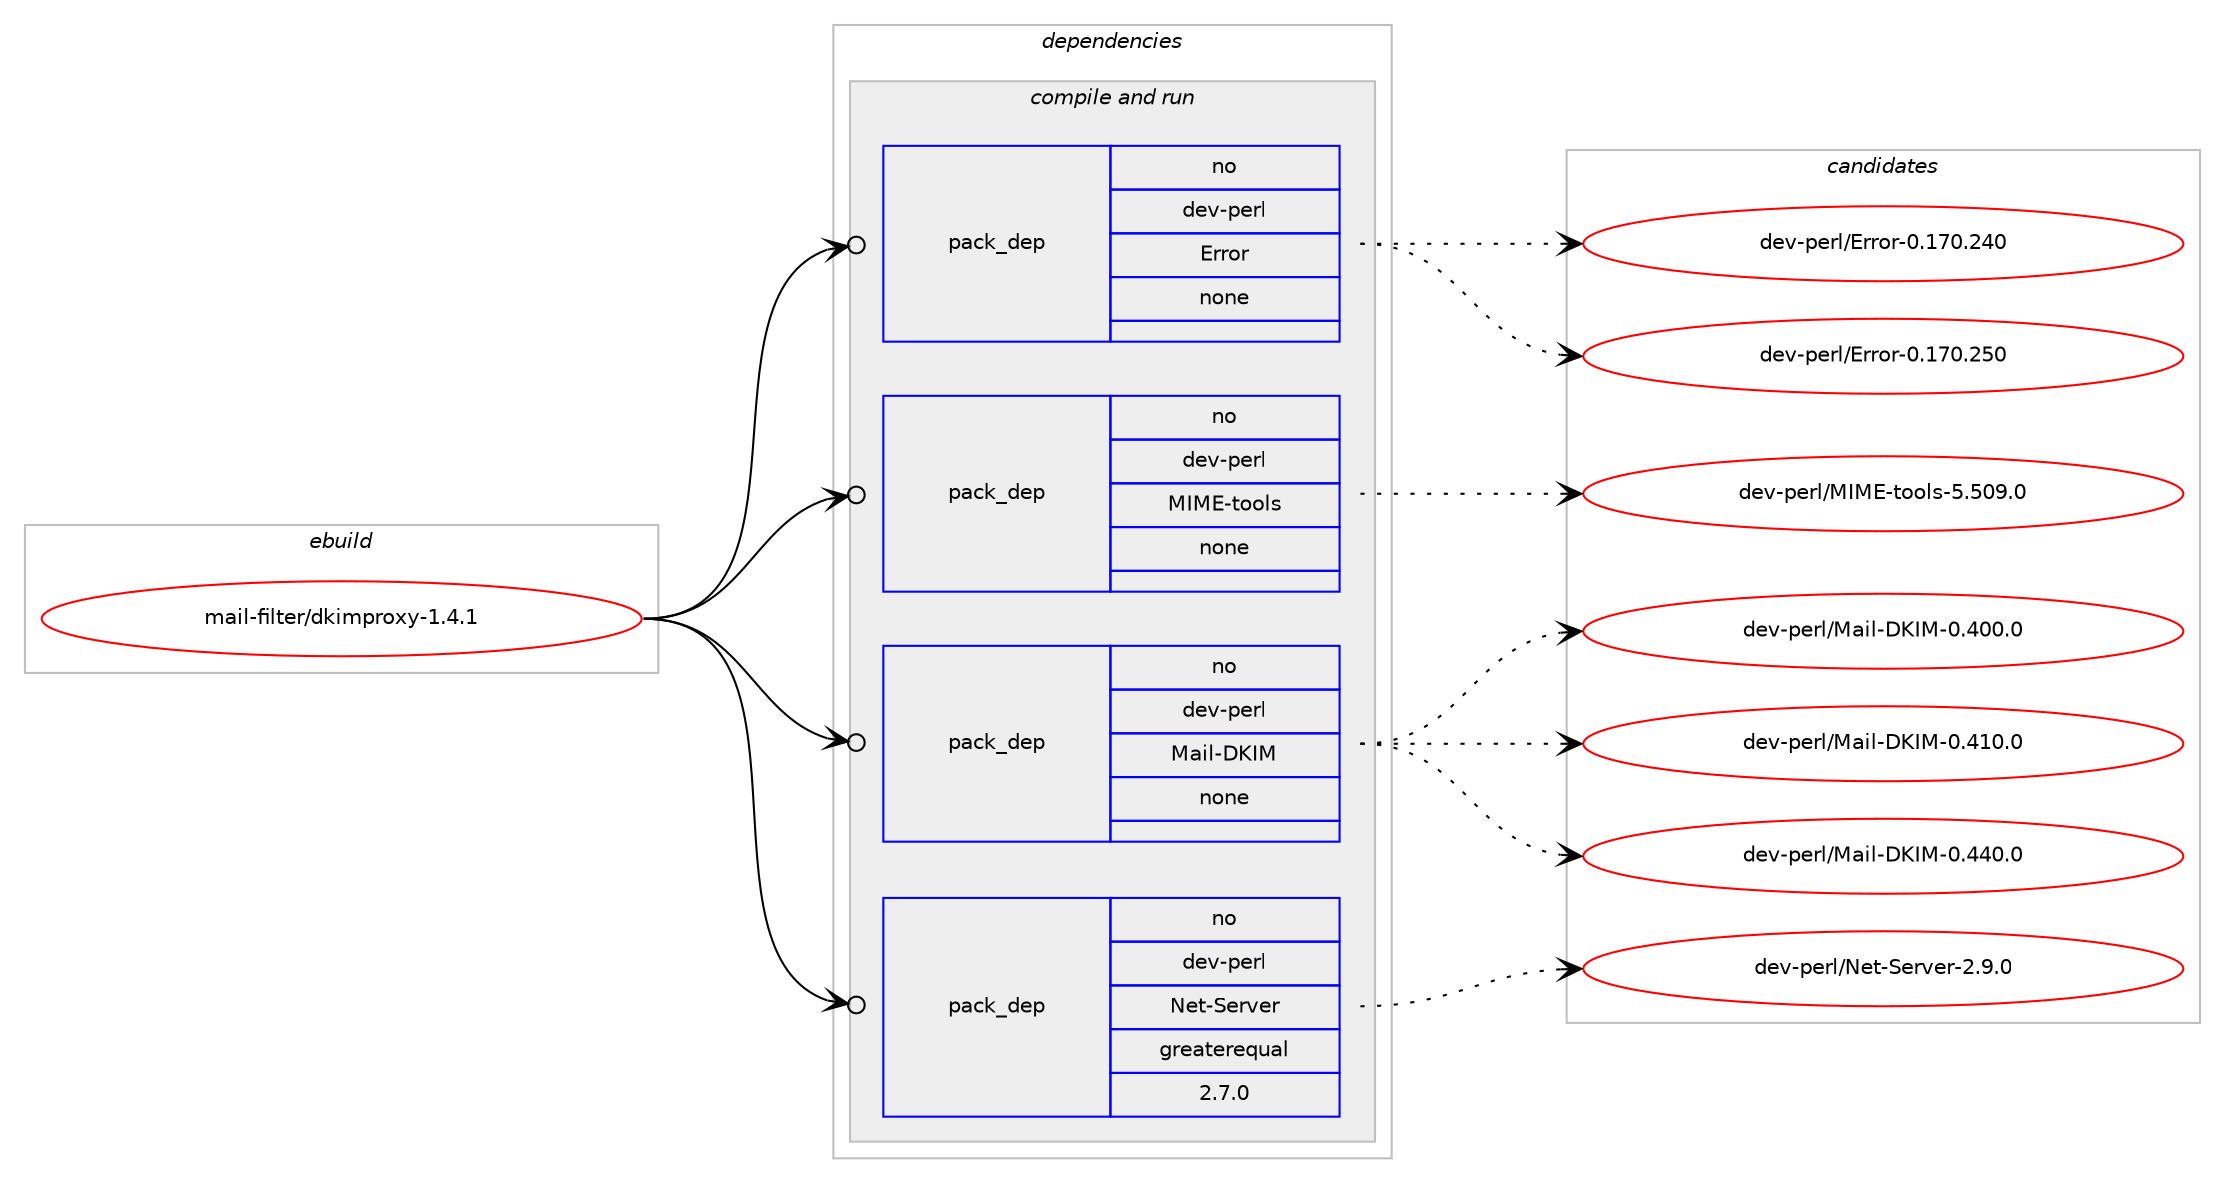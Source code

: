 digraph prolog {

# *************
# Graph options
# *************

newrank=true;
concentrate=true;
compound=true;
graph [rankdir=LR,fontname=Helvetica,fontsize=10,ranksep=1.5];#, ranksep=2.5, nodesep=0.2];
edge  [arrowhead=vee];
node  [fontname=Helvetica,fontsize=10];

# **********
# The ebuild
# **********

subgraph cluster_leftcol {
color=gray;
rank=same;
label=<<i>ebuild</i>>;
id [label="mail-filter/dkimproxy-1.4.1", color=red, width=4, href="../mail-filter/dkimproxy-1.4.1.svg"];
}

# ****************
# The dependencies
# ****************

subgraph cluster_midcol {
color=gray;
label=<<i>dependencies</i>>;
subgraph cluster_compile {
fillcolor="#eeeeee";
style=filled;
label=<<i>compile</i>>;
}
subgraph cluster_compileandrun {
fillcolor="#eeeeee";
style=filled;
label=<<i>compile and run</i>>;
subgraph pack1139282 {
dependency1595203 [label=<<TABLE BORDER="0" CELLBORDER="1" CELLSPACING="0" CELLPADDING="4" WIDTH="220"><TR><TD ROWSPAN="6" CELLPADDING="30">pack_dep</TD></TR><TR><TD WIDTH="110">no</TD></TR><TR><TD>dev-perl</TD></TR><TR><TD>Error</TD></TR><TR><TD>none</TD></TR><TR><TD></TD></TR></TABLE>>, shape=none, color=blue];
}
id:e -> dependency1595203:w [weight=20,style="solid",arrowhead="odotvee"];
subgraph pack1139283 {
dependency1595204 [label=<<TABLE BORDER="0" CELLBORDER="1" CELLSPACING="0" CELLPADDING="4" WIDTH="220"><TR><TD ROWSPAN="6" CELLPADDING="30">pack_dep</TD></TR><TR><TD WIDTH="110">no</TD></TR><TR><TD>dev-perl</TD></TR><TR><TD>MIME-tools</TD></TR><TR><TD>none</TD></TR><TR><TD></TD></TR></TABLE>>, shape=none, color=blue];
}
id:e -> dependency1595204:w [weight=20,style="solid",arrowhead="odotvee"];
subgraph pack1139284 {
dependency1595205 [label=<<TABLE BORDER="0" CELLBORDER="1" CELLSPACING="0" CELLPADDING="4" WIDTH="220"><TR><TD ROWSPAN="6" CELLPADDING="30">pack_dep</TD></TR><TR><TD WIDTH="110">no</TD></TR><TR><TD>dev-perl</TD></TR><TR><TD>Mail-DKIM</TD></TR><TR><TD>none</TD></TR><TR><TD></TD></TR></TABLE>>, shape=none, color=blue];
}
id:e -> dependency1595205:w [weight=20,style="solid",arrowhead="odotvee"];
subgraph pack1139285 {
dependency1595206 [label=<<TABLE BORDER="0" CELLBORDER="1" CELLSPACING="0" CELLPADDING="4" WIDTH="220"><TR><TD ROWSPAN="6" CELLPADDING="30">pack_dep</TD></TR><TR><TD WIDTH="110">no</TD></TR><TR><TD>dev-perl</TD></TR><TR><TD>Net-Server</TD></TR><TR><TD>greaterequal</TD></TR><TR><TD>2.7.0</TD></TR></TABLE>>, shape=none, color=blue];
}
id:e -> dependency1595206:w [weight=20,style="solid",arrowhead="odotvee"];
}
subgraph cluster_run {
fillcolor="#eeeeee";
style=filled;
label=<<i>run</i>>;
}
}

# **************
# The candidates
# **************

subgraph cluster_choices {
rank=same;
color=gray;
label=<<i>candidates</i>>;

subgraph choice1139282 {
color=black;
nodesep=1;
choice10010111845112101114108476911411411111445484649554846505248 [label="dev-perl/Error-0.170.240", color=red, width=4,href="../dev-perl/Error-0.170.240.svg"];
choice10010111845112101114108476911411411111445484649554846505348 [label="dev-perl/Error-0.170.250", color=red, width=4,href="../dev-perl/Error-0.170.250.svg"];
dependency1595203:e -> choice10010111845112101114108476911411411111445484649554846505248:w [style=dotted,weight="100"];
dependency1595203:e -> choice10010111845112101114108476911411411111445484649554846505348:w [style=dotted,weight="100"];
}
subgraph choice1139283 {
color=black;
nodesep=1;
choice100101118451121011141084777737769451161111111081154553465348574648 [label="dev-perl/MIME-tools-5.509.0", color=red, width=4,href="../dev-perl/MIME-tools-5.509.0.svg"];
dependency1595204:e -> choice100101118451121011141084777737769451161111111081154553465348574648:w [style=dotted,weight="100"];
}
subgraph choice1139284 {
color=black;
nodesep=1;
choice1001011184511210111410847779710510845687573774548465248484648 [label="dev-perl/Mail-DKIM-0.400.0", color=red, width=4,href="../dev-perl/Mail-DKIM-0.400.0.svg"];
choice1001011184511210111410847779710510845687573774548465249484648 [label="dev-perl/Mail-DKIM-0.410.0", color=red, width=4,href="../dev-perl/Mail-DKIM-0.410.0.svg"];
choice1001011184511210111410847779710510845687573774548465252484648 [label="dev-perl/Mail-DKIM-0.440.0", color=red, width=4,href="../dev-perl/Mail-DKIM-0.440.0.svg"];
dependency1595205:e -> choice1001011184511210111410847779710510845687573774548465248484648:w [style=dotted,weight="100"];
dependency1595205:e -> choice1001011184511210111410847779710510845687573774548465249484648:w [style=dotted,weight="100"];
dependency1595205:e -> choice1001011184511210111410847779710510845687573774548465252484648:w [style=dotted,weight="100"];
}
subgraph choice1139285 {
color=black;
nodesep=1;
choice1001011184511210111410847781011164583101114118101114455046574648 [label="dev-perl/Net-Server-2.9.0", color=red, width=4,href="../dev-perl/Net-Server-2.9.0.svg"];
dependency1595206:e -> choice1001011184511210111410847781011164583101114118101114455046574648:w [style=dotted,weight="100"];
}
}

}
